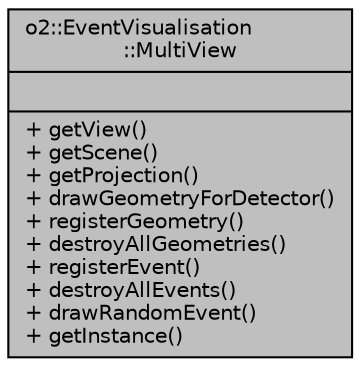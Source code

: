 digraph "o2::EventVisualisation::MultiView"
{
 // INTERACTIVE_SVG=YES
  bgcolor="transparent";
  edge [fontname="Helvetica",fontsize="10",labelfontname="Helvetica",labelfontsize="10"];
  node [fontname="Helvetica",fontsize="10",shape=record];
  Node1 [label="{o2::EventVisualisation\l::MultiView\n||+ getView()\l+ getScene()\l+ getProjection()\l+ drawGeometryForDetector()\l+ registerGeometry()\l+ destroyAllGeometries()\l+ registerEvent()\l+ destroyAllEvents()\l+ drawRandomEvent()\l+ getInstance()\l}",height=0.2,width=0.4,color="black", fillcolor="grey75", style="filled" fontcolor="black"];
}
